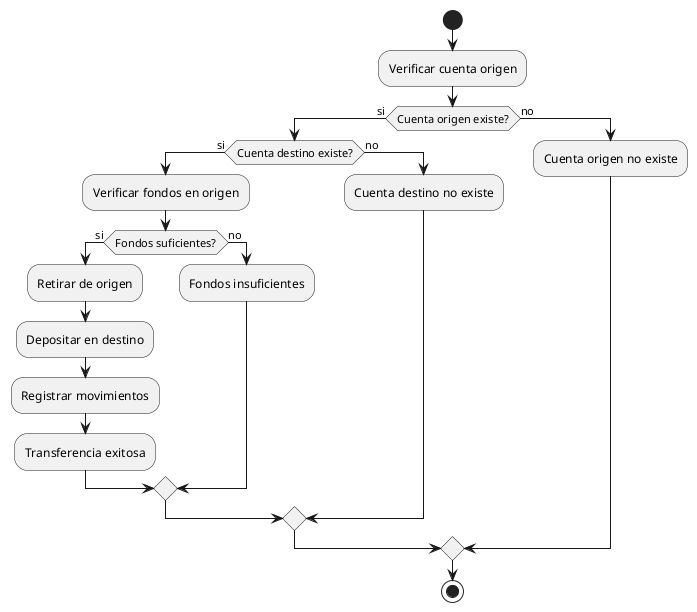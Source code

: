 @startuml

start
:Verificar cuenta origen;
if (Cuenta origen existe?) then (si)
  if (Cuenta destino existe?) then (si)
    :Verificar fondos en origen;
    if (Fondos suficientes?) then (si)
      :Retirar de origen;
      :Depositar en destino;
      :Registrar movimientos;
      :Transferencia exitosa;
    else (no)
      :Fondos insuficientes;
    endif
  else (no)
    :Cuenta destino no existe;
  endif
else (no)
  :Cuenta origen no existe;
endif
stop

@enduml
